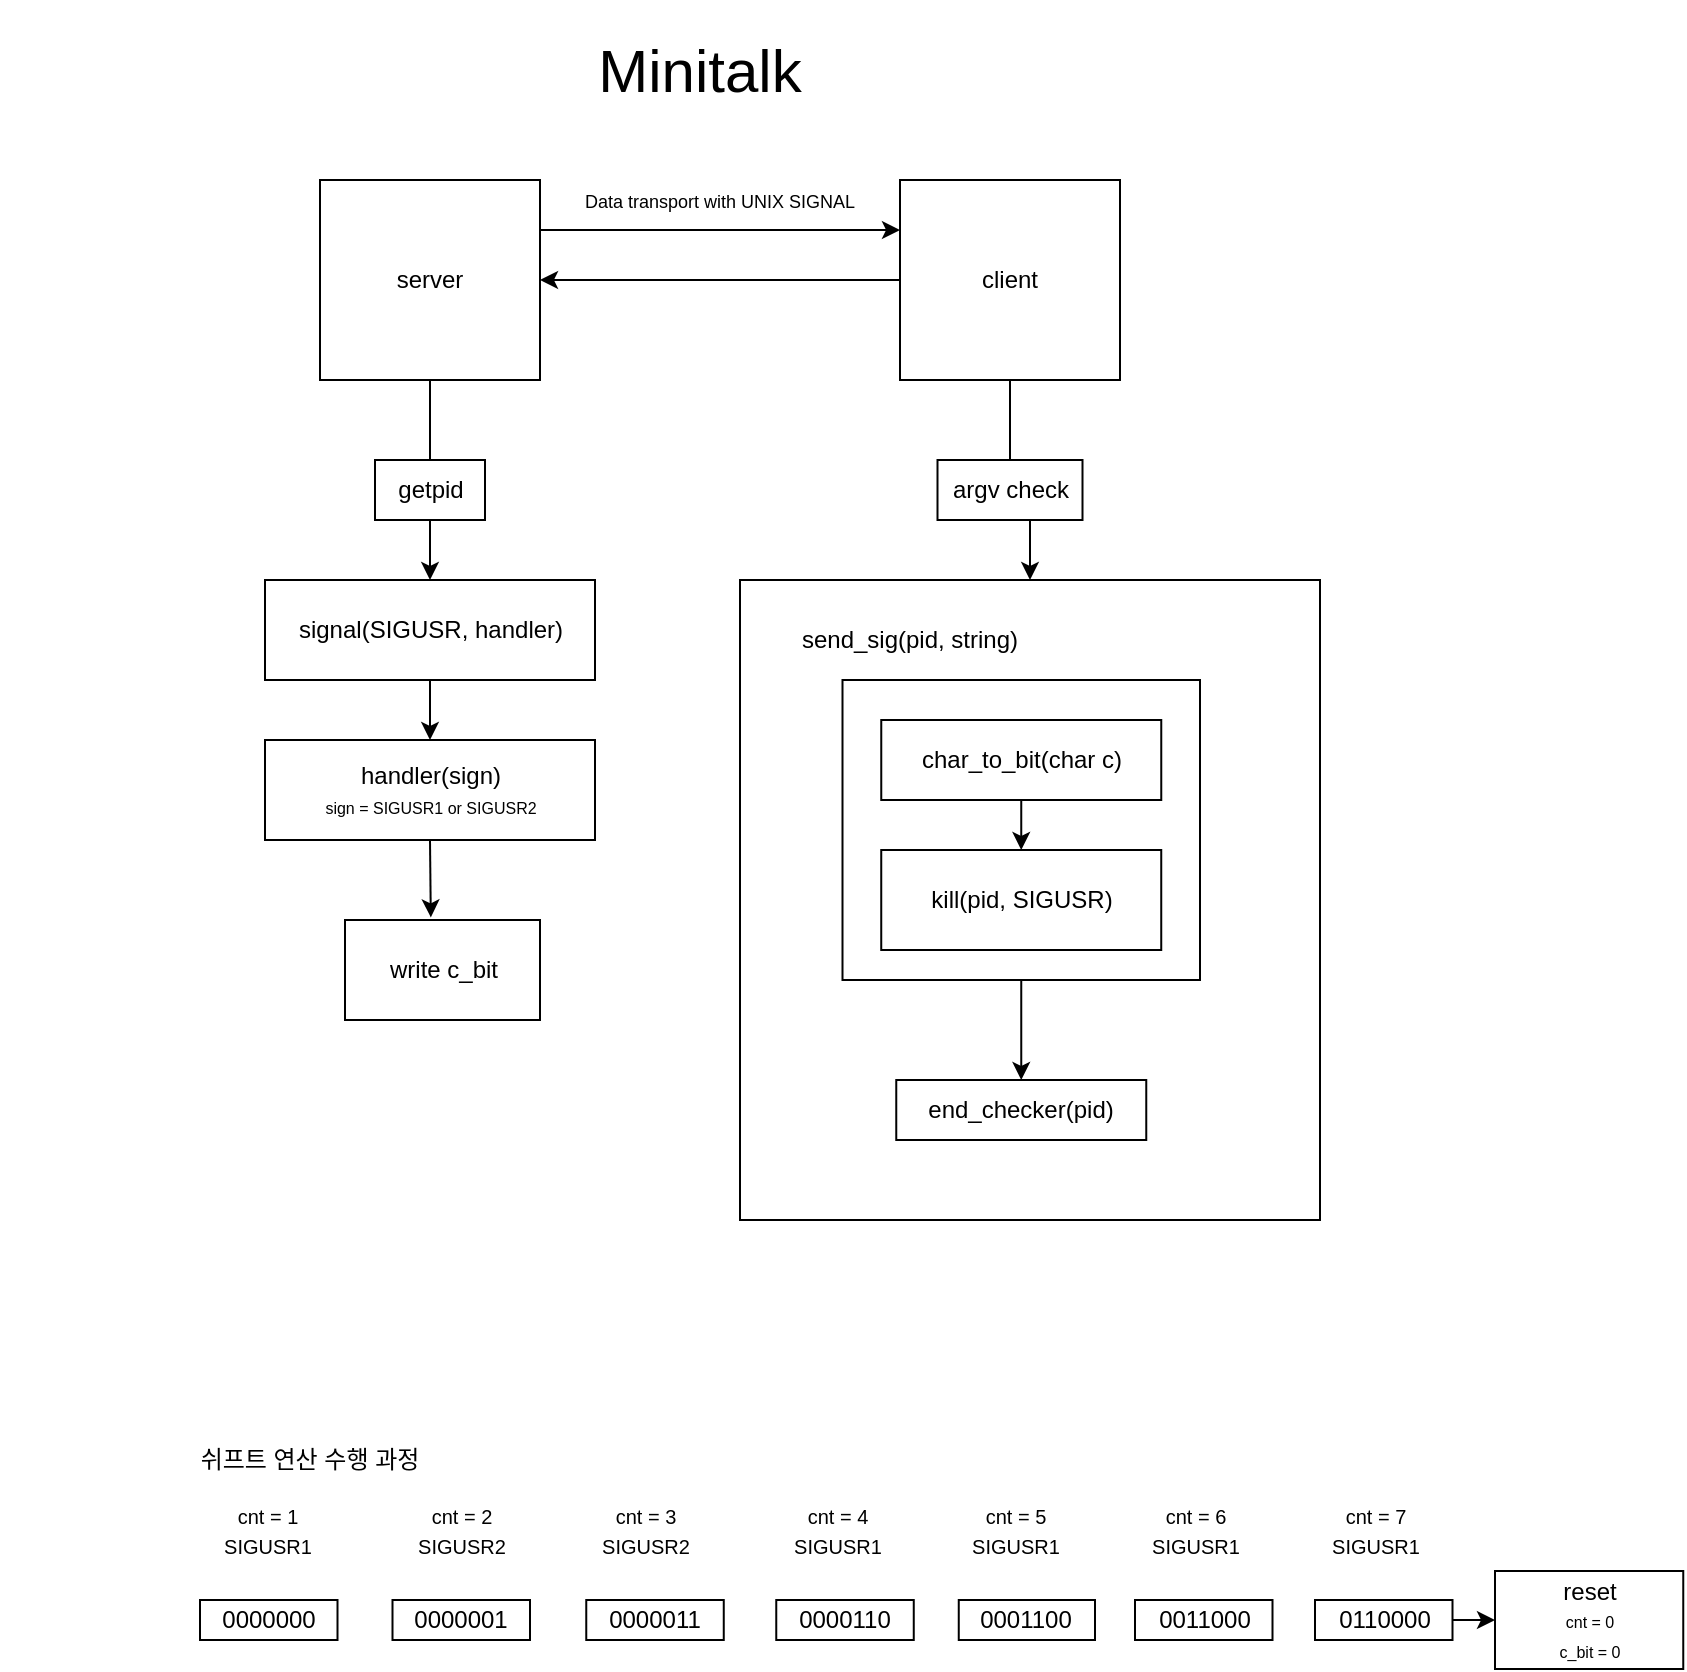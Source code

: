 <mxfile version="14.8.0" type="github">
  <diagram id="GyAWEN38JBdC2jVEz6Jb" name="Page-1">
    <mxGraphModel dx="1819" dy="547" grid="1" gridSize="10" guides="1" tooltips="1" connect="1" arrows="1" fold="1" page="1" pageScale="1" pageWidth="850" pageHeight="1100" math="0" shadow="0">
      <root>
        <mxCell id="0" />
        <mxCell id="1" parent="0" />
        <mxCell id="mB1IJVl_30VsdPy1DvS--32" value="" style="rounded=0;whiteSpace=wrap;html=1;shadow=0;" vertex="1" parent="1">
          <mxGeometry x="270" y="310" width="290" height="320" as="geometry" />
        </mxCell>
        <mxCell id="mB1IJVl_30VsdPy1DvS--41" style="edgeStyle=orthogonalEdgeStyle;rounded=0;orthogonalLoop=1;jettySize=auto;html=1;exitX=0.5;exitY=1;exitDx=0;exitDy=0;entryX=0.5;entryY=0;entryDx=0;entryDy=0;" edge="1" parent="1" source="mB1IJVl_30VsdPy1DvS--37" target="mB1IJVl_30VsdPy1DvS--36">
          <mxGeometry relative="1" as="geometry">
            <mxPoint x="415" y="550" as="targetPoint" />
          </mxGeometry>
        </mxCell>
        <mxCell id="mB1IJVl_30VsdPy1DvS--37" value="" style="rounded=0;whiteSpace=wrap;html=1;shadow=0;" vertex="1" parent="1">
          <mxGeometry x="321.25" y="360" width="178.75" height="150" as="geometry" />
        </mxCell>
        <mxCell id="mB1IJVl_30VsdPy1DvS--4" style="edgeStyle=orthogonalEdgeStyle;rounded=0;orthogonalLoop=1;jettySize=auto;html=1;exitX=1;exitY=0.25;exitDx=0;exitDy=0;entryX=0;entryY=0.25;entryDx=0;entryDy=0;" edge="1" parent="1" source="mB1IJVl_30VsdPy1DvS--1" target="mB1IJVl_30VsdPy1DvS--2">
          <mxGeometry relative="1" as="geometry" />
        </mxCell>
        <mxCell id="mB1IJVl_30VsdPy1DvS--10" value="" style="edgeStyle=orthogonalEdgeStyle;rounded=0;orthogonalLoop=1;jettySize=auto;html=1;" edge="1" parent="1" source="mB1IJVl_30VsdPy1DvS--1" target="mB1IJVl_30VsdPy1DvS--7">
          <mxGeometry relative="1" as="geometry" />
        </mxCell>
        <mxCell id="mB1IJVl_30VsdPy1DvS--1" value="server" style="rounded=0;whiteSpace=wrap;html=1;" vertex="1" parent="1">
          <mxGeometry x="60" y="110" width="110" height="100" as="geometry" />
        </mxCell>
        <mxCell id="mB1IJVl_30VsdPy1DvS--3" style="edgeStyle=orthogonalEdgeStyle;rounded=0;orthogonalLoop=1;jettySize=auto;html=1;entryX=1;entryY=0.5;entryDx=0;entryDy=0;" edge="1" parent="1" source="mB1IJVl_30VsdPy1DvS--2" target="mB1IJVl_30VsdPy1DvS--1">
          <mxGeometry relative="1" as="geometry" />
        </mxCell>
        <mxCell id="mB1IJVl_30VsdPy1DvS--21" value="" style="edgeStyle=orthogonalEdgeStyle;rounded=0;orthogonalLoop=1;jettySize=auto;html=1;entryX=0.5;entryY=0;entryDx=0;entryDy=0;" edge="1" parent="1" source="mB1IJVl_30VsdPy1DvS--2" target="mB1IJVl_30VsdPy1DvS--32">
          <mxGeometry relative="1" as="geometry">
            <mxPoint x="410" y="310" as="targetPoint" />
          </mxGeometry>
        </mxCell>
        <mxCell id="mB1IJVl_30VsdPy1DvS--2" value="client" style="rounded=0;whiteSpace=wrap;html=1;" vertex="1" parent="1">
          <mxGeometry x="350" y="110" width="110" height="100" as="geometry" />
        </mxCell>
        <mxCell id="mB1IJVl_30VsdPy1DvS--5" value="&lt;font style=&quot;font-size: 9px&quot;&gt;Data transport with UNIX SIGNAL&lt;/font&gt;" style="text;html=1;strokeColor=none;fillColor=none;align=center;verticalAlign=middle;whiteSpace=wrap;rounded=0;" vertex="1" parent="1">
          <mxGeometry x="110" y="100" width="300" height="40" as="geometry" />
        </mxCell>
        <mxCell id="mB1IJVl_30VsdPy1DvS--6" value="getpid" style="rounded=0;whiteSpace=wrap;html=1;" vertex="1" parent="1">
          <mxGeometry x="87.5" y="250" width="55" height="30" as="geometry" />
        </mxCell>
        <mxCell id="mB1IJVl_30VsdPy1DvS--14" style="edgeStyle=orthogonalEdgeStyle;rounded=0;orthogonalLoop=1;jettySize=auto;html=1;exitX=0.5;exitY=1;exitDx=0;exitDy=0;entryX=0.5;entryY=0;entryDx=0;entryDy=0;" edge="1" parent="1" source="mB1IJVl_30VsdPy1DvS--7" target="mB1IJVl_30VsdPy1DvS--11">
          <mxGeometry relative="1" as="geometry" />
        </mxCell>
        <mxCell id="mB1IJVl_30VsdPy1DvS--7" value="signal(SIGUSR, handler)" style="rounded=0;whiteSpace=wrap;html=1;" vertex="1" parent="1">
          <mxGeometry x="32.5" y="310" width="165" height="50" as="geometry" />
        </mxCell>
        <mxCell id="mB1IJVl_30VsdPy1DvS--25" style="edgeStyle=orthogonalEdgeStyle;rounded=0;orthogonalLoop=1;jettySize=auto;html=1;exitX=0.5;exitY=1;exitDx=0;exitDy=0;entryX=0.44;entryY=-0.026;entryDx=0;entryDy=0;entryPerimeter=0;" edge="1" parent="1" source="mB1IJVl_30VsdPy1DvS--11" target="mB1IJVl_30VsdPy1DvS--23">
          <mxGeometry relative="1" as="geometry" />
        </mxCell>
        <mxCell id="mB1IJVl_30VsdPy1DvS--11" value="handler(sign)&lt;br&gt;&lt;font style=&quot;font-size: 8px&quot;&gt;sign = SIGUSR1 or SIGUSR2&lt;/font&gt;" style="rounded=0;whiteSpace=wrap;html=1;" vertex="1" parent="1">
          <mxGeometry x="32.5" y="390" width="165" height="50" as="geometry" />
        </mxCell>
        <mxCell id="mB1IJVl_30VsdPy1DvS--16" value="argv check" style="rounded=0;whiteSpace=wrap;html=1;" vertex="1" parent="1">
          <mxGeometry x="368.75" y="250" width="72.5" height="30" as="geometry" />
        </mxCell>
        <mxCell id="mB1IJVl_30VsdPy1DvS--40" style="edgeStyle=orthogonalEdgeStyle;rounded=0;orthogonalLoop=1;jettySize=auto;html=1;exitX=0.5;exitY=1;exitDx=0;exitDy=0;entryX=0.5;entryY=0;entryDx=0;entryDy=0;" edge="1" parent="1" source="mB1IJVl_30VsdPy1DvS--18" target="mB1IJVl_30VsdPy1DvS--28">
          <mxGeometry relative="1" as="geometry" />
        </mxCell>
        <mxCell id="mB1IJVl_30VsdPy1DvS--18" value="char_to_bit(char c)" style="rounded=0;whiteSpace=wrap;html=1;" vertex="1" parent="1">
          <mxGeometry x="340.63" y="380" width="140" height="40" as="geometry" />
        </mxCell>
        <mxCell id="mB1IJVl_30VsdPy1DvS--22" value="&lt;font style=&quot;font-size: 30px&quot;&gt;Minitalk&lt;/font&gt;" style="text;html=1;strokeColor=none;fillColor=none;align=center;verticalAlign=middle;whiteSpace=wrap;rounded=0;" vertex="1" parent="1">
          <mxGeometry x="110" y="20" width="280" height="70" as="geometry" />
        </mxCell>
        <mxCell id="mB1IJVl_30VsdPy1DvS--23" value="write c_bit" style="rounded=0;whiteSpace=wrap;html=1;" vertex="1" parent="1">
          <mxGeometry x="72.5" y="480" width="97.5" height="50" as="geometry" />
        </mxCell>
        <mxCell id="mB1IJVl_30VsdPy1DvS--28" value="kill(pid, SIGUSR)" style="rounded=0;whiteSpace=wrap;html=1;" vertex="1" parent="1">
          <mxGeometry x="340.62" y="445" width="140" height="50" as="geometry" />
        </mxCell>
        <mxCell id="mB1IJVl_30VsdPy1DvS--34" value="&amp;nbsp;&lt;span style=&quot;color: rgba(0 , 0 , 0 , 0) ; font-family: monospace ; font-size: 0px&quot;&gt;%3CmxGraphModel%3E%3Croot%3E%3CmxCell%20id%3D%220%22%2F%3E%3CmxCell%20id%3D%221%22%20parent%3D%220%22%2F%3E%3CmxCell%20id%3D%222%22%20value%3D%22c_to_bit(char%20c)%22%20style%3D%22rounded%3D0%3BwhiteSpace%3Dwrap%3Bhtml%3D1%3B%22%20vertex%3D%221%22%20parent%3D%221%22%3E%3CmxGeometry%20x%3D%22360%22%20y%3D%22310%22%20width%3D%22100%22%20height%3D%2250%22%20as%3D%22geometry%22%2F%3E%3C%2FmxCell%3E%3C%2Froot%3E%3C%2FmxGraphModel%3E&lt;/span&gt;" style="text;html=1;strokeColor=none;fillColor=none;align=center;verticalAlign=middle;whiteSpace=wrap;rounded=0;shadow=0;" vertex="1" parent="1">
          <mxGeometry x="300" y="330" width="200" height="20" as="geometry" />
        </mxCell>
        <mxCell id="mB1IJVl_30VsdPy1DvS--35" value="send_sig(pid, string)" style="text;html=1;strokeColor=none;fillColor=none;align=center;verticalAlign=middle;whiteSpace=wrap;rounded=0;shadow=0;" vertex="1" parent="1">
          <mxGeometry x="240" y="330" width="230" height="20" as="geometry" />
        </mxCell>
        <mxCell id="mB1IJVl_30VsdPy1DvS--36" value="end_checker(pid)" style="rounded=0;whiteSpace=wrap;html=1;" vertex="1" parent="1">
          <mxGeometry x="348.13" y="560" width="125" height="30" as="geometry" />
        </mxCell>
        <mxCell id="mB1IJVl_30VsdPy1DvS--43" value="0000000" style="rounded=0;whiteSpace=wrap;html=1;shadow=0;" vertex="1" parent="1">
          <mxGeometry x="-7.105e-15" y="820" width="68.75" height="20" as="geometry" />
        </mxCell>
        <mxCell id="mB1IJVl_30VsdPy1DvS--45" value="0000001" style="rounded=0;whiteSpace=wrap;html=1;shadow=0;" vertex="1" parent="1">
          <mxGeometry x="96.25" y="820" width="68.75" height="20" as="geometry" />
        </mxCell>
        <mxCell id="mB1IJVl_30VsdPy1DvS--52" value="쉬프트 연산 수행 과정" style="text;html=1;strokeColor=none;fillColor=none;align=center;verticalAlign=middle;whiteSpace=wrap;rounded=0;shadow=0;" vertex="1" parent="1">
          <mxGeometry x="-100" y="740" width="310" height="20" as="geometry" />
        </mxCell>
        <mxCell id="mB1IJVl_30VsdPy1DvS--55" value="0000011" style="rounded=0;whiteSpace=wrap;html=1;shadow=0;" vertex="1" parent="1">
          <mxGeometry x="193.13" y="820" width="68.75" height="20" as="geometry" />
        </mxCell>
        <mxCell id="mB1IJVl_30VsdPy1DvS--56" value="0000110" style="rounded=0;whiteSpace=wrap;html=1;shadow=0;" vertex="1" parent="1">
          <mxGeometry x="288.13" y="820" width="68.75" height="20" as="geometry" />
        </mxCell>
        <mxCell id="mB1IJVl_30VsdPy1DvS--59" value="0001100" style="rounded=0;whiteSpace=wrap;html=1;shadow=0;" vertex="1" parent="1">
          <mxGeometry x="379.38" y="820" width="68.12" height="20" as="geometry" />
        </mxCell>
        <mxCell id="mB1IJVl_30VsdPy1DvS--60" value="0011000" style="rounded=0;whiteSpace=wrap;html=1;shadow=0;" vertex="1" parent="1">
          <mxGeometry x="467.5" y="820" width="68.75" height="20" as="geometry" />
        </mxCell>
        <mxCell id="mB1IJVl_30VsdPy1DvS--81" value="" style="edgeStyle=orthogonalEdgeStyle;rounded=0;orthogonalLoop=1;jettySize=auto;html=1;" edge="1" parent="1" source="mB1IJVl_30VsdPy1DvS--62" target="mB1IJVl_30VsdPy1DvS--80">
          <mxGeometry relative="1" as="geometry" />
        </mxCell>
        <mxCell id="mB1IJVl_30VsdPy1DvS--62" value="0110000" style="rounded=0;whiteSpace=wrap;html=1;shadow=0;" vertex="1" parent="1">
          <mxGeometry x="557.5" y="820" width="68.75" height="20" as="geometry" />
        </mxCell>
        <mxCell id="mB1IJVl_30VsdPy1DvS--63" value="&lt;font style=&quot;font-size: 10px&quot;&gt;cnt = 1&lt;br&gt;SIGUSR1&lt;/font&gt;" style="text;html=1;strokeColor=none;fillColor=none;align=center;verticalAlign=middle;whiteSpace=wrap;rounded=0;shadow=0;" vertex="1" parent="1">
          <mxGeometry x="4.38" y="760" width="60" height="50" as="geometry" />
        </mxCell>
        <mxCell id="mB1IJVl_30VsdPy1DvS--65" value="&lt;font style=&quot;font-size: 10px&quot;&gt;cnt = 2&lt;br&gt;SIGUSR2&lt;br&gt;&lt;/font&gt;" style="text;html=1;strokeColor=none;fillColor=none;align=center;verticalAlign=middle;whiteSpace=wrap;rounded=0;shadow=0;" vertex="1" parent="1">
          <mxGeometry x="100.62" y="760" width="60" height="50" as="geometry" />
        </mxCell>
        <mxCell id="mB1IJVl_30VsdPy1DvS--66" value="&lt;font style=&quot;font-size: 10px&quot;&gt;cnt = 3&lt;br&gt;SIGUSR2&lt;br&gt;&lt;/font&gt;" style="text;html=1;strokeColor=none;fillColor=none;align=center;verticalAlign=middle;whiteSpace=wrap;rounded=0;shadow=0;" vertex="1" parent="1">
          <mxGeometry x="193.13" y="760" width="60" height="50" as="geometry" />
        </mxCell>
        <mxCell id="mB1IJVl_30VsdPy1DvS--67" value="&lt;font style=&quot;font-size: 10px&quot;&gt;cnt = 4&lt;br&gt;SIGUSR1&lt;br&gt;&lt;/font&gt;" style="text;html=1;strokeColor=none;fillColor=none;align=center;verticalAlign=middle;whiteSpace=wrap;rounded=0;shadow=0;" vertex="1" parent="1">
          <mxGeometry x="289.37" y="760" width="60" height="50" as="geometry" />
        </mxCell>
        <mxCell id="mB1IJVl_30VsdPy1DvS--68" value="&lt;font style=&quot;font-size: 10px&quot;&gt;cnt = 5&lt;br&gt;SIGUSR1&lt;br&gt;&lt;/font&gt;" style="text;html=1;strokeColor=none;fillColor=none;align=center;verticalAlign=middle;whiteSpace=wrap;rounded=0;shadow=0;" vertex="1" parent="1">
          <mxGeometry x="377.5" y="760" width="60" height="50" as="geometry" />
        </mxCell>
        <mxCell id="mB1IJVl_30VsdPy1DvS--69" value="&lt;font style=&quot;font-size: 10px&quot;&gt;cnt = 6&lt;br&gt;SIGUSR1&lt;br&gt;&lt;/font&gt;" style="text;html=1;strokeColor=none;fillColor=none;align=center;verticalAlign=middle;whiteSpace=wrap;rounded=0;shadow=0;" vertex="1" parent="1">
          <mxGeometry x="467.5" y="760" width="60" height="50" as="geometry" />
        </mxCell>
        <mxCell id="mB1IJVl_30VsdPy1DvS--70" value="&lt;font style=&quot;font-size: 10px&quot;&gt;cnt = 7&lt;br&gt;SIGUSR1&lt;br&gt;&lt;/font&gt;" style="text;html=1;strokeColor=none;fillColor=none;align=center;verticalAlign=middle;whiteSpace=wrap;rounded=0;shadow=0;" vertex="1" parent="1">
          <mxGeometry x="557.5" y="760" width="60" height="50" as="geometry" />
        </mxCell>
        <mxCell id="mB1IJVl_30VsdPy1DvS--80" value="reset&lt;br&gt;&lt;font style=&quot;font-size: 8px&quot;&gt;cnt = 0&lt;br&gt;c_bit = 0&lt;/font&gt;" style="whiteSpace=wrap;html=1;rounded=0;shadow=0;" vertex="1" parent="1">
          <mxGeometry x="647.5" y="805.5" width="94.13" height="49" as="geometry" />
        </mxCell>
      </root>
    </mxGraphModel>
  </diagram>
</mxfile>
